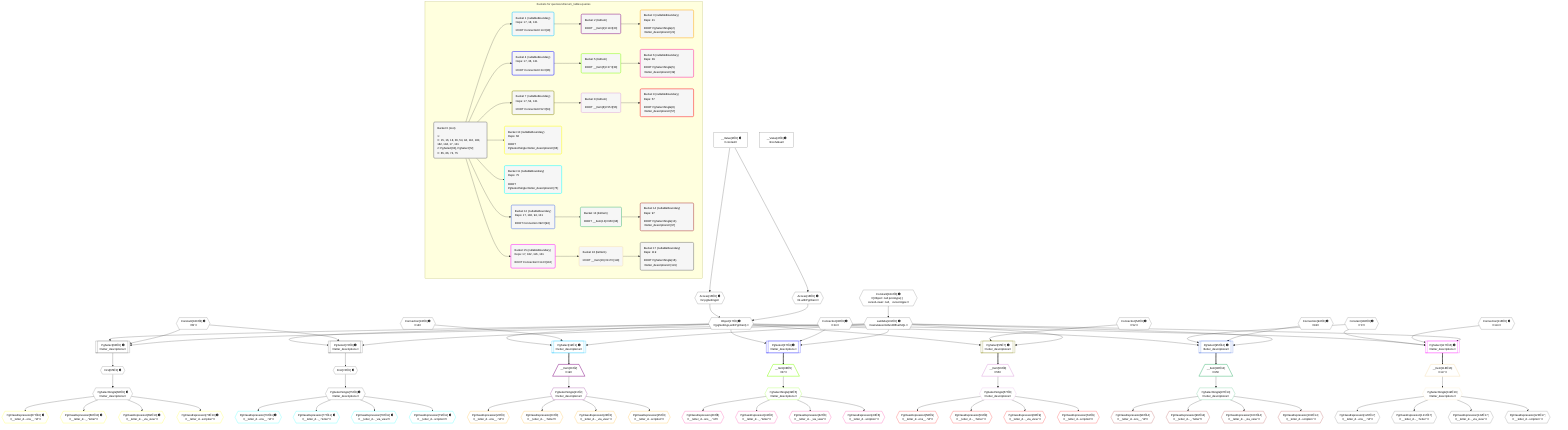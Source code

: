 %%{init: {'themeVariables': { 'fontSize': '12px'}}}%%
graph TD
    classDef path fill:#eee,stroke:#000,color:#000
    classDef plan fill:#fff,stroke-width:1px,color:#000
    classDef itemplan fill:#fff,stroke-width:2px,color:#000
    classDef unbatchedplan fill:#dff,stroke-width:1px,color:#000
    classDef sideeffectplan fill:#fcc,stroke-width:2px,color:#000
    classDef bucket fill:#f6f6f6,color:#000,stroke-width:2px,text-align:left


    %% plan dependencies
    PgSelect63[["PgSelect[63∈0] ➊<br />ᐸletter_descriptionsᐳ"]]:::plan
    Object17{{"Object[17∈0] ➊<br />ᐸ{pgSettings,withPgClient}ᐳ"}}:::plan
    Constant180{{"Constant[180∈0] ➊<br />ᐸ'B'ᐳ"}}:::plan
    Lambda131{{"Lambda[131∈0] ➊<br />ᐸcalculateLimitAndOffsetSQLᐳ"}}:::plan
    Object17 & Constant180 & Lambda131 --> PgSelect63
    PgSelect72[["PgSelect[72∈0] ➊<br />ᐸletter_descriptionsᐳ"]]:::plan
    Object17 & Constant180 & Lambda131 --> PgSelect72
    Access15{{"Access[15∈0] ➊<br />ᐸ2.pgSettingsᐳ"}}:::plan
    Access16{{"Access[16∈0] ➊<br />ᐸ2.withPgClientᐳ"}}:::plan
    Access15 & Access16 --> Object17
    __Value2["__Value[2∈0] ➊<br />ᐸcontextᐳ"]:::plan
    __Value2 --> Access15
    __Value2 --> Access16
    First65{{"First[65∈0] ➊"}}:::plan
    PgSelect63 --> First65
    PgSelectSingle66{{"PgSelectSingle[66∈0] ➊<br />ᐸletter_descriptionsᐳ"}}:::plan
    First65 --> PgSelectSingle66
    First74{{"First[74∈0] ➊"}}:::plan
    PgSelect72 --> First74
    PgSelectSingle75{{"PgSelectSingle[75∈0] ➊<br />ᐸletter_descriptionsᐳ"}}:::plan
    First74 --> PgSelectSingle75
    Constant184{{"Constant[184∈0] ➊<br />ᐸ[Object: null prototype] {   cursorLower: null,   cursorUppeᐳ"}}:::plan
    Constant184 --> Lambda131
    __Value4["__Value[4∈0] ➊<br />ᐸrootValueᐳ"]:::plan
    Connection18{{"Connection[18∈0] ➊<br />ᐸ14ᐳ"}}:::plan
    Connection36{{"Connection[36∈0] ➊<br />ᐸ34ᐳ"}}:::plan
    Connection54{{"Connection[54∈0] ➊<br />ᐸ52ᐳ"}}:::plan
    Connection94{{"Connection[94∈0] ➊<br />ᐸ92ᐳ"}}:::plan
    Connection116{{"Connection[116∈0] ➊<br />ᐸ114ᐳ"}}:::plan
    Constant182{{"Constant[182∈0] ➊<br />ᐸ'C'ᐳ"}}:::plan
    PgSelect19[["PgSelect[19∈1] ➊<br />ᐸletter_descriptionsᐳ"]]:::plan
    Object17 & Connection18 & Lambda131 --> PgSelect19
    __Item20[/"__Item[20∈2]<br />ᐸ19ᐳ"\]:::itemplan
    PgSelect19 ==> __Item20
    PgSelectSingle21{{"PgSelectSingle[21∈2]<br />ᐸletter_descriptionsᐳ"}}:::plan
    __Item20 --> PgSelectSingle21
    PgClassExpression22{{"PgClassExpression[22∈3]<br />ᐸ__letter_d...ons__.”id”ᐳ"}}:::plan
    PgSelectSingle21 --> PgClassExpression22
    PgClassExpression23{{"PgClassExpression[23∈3]<br />ᐸ__letter_d..._.”letter”ᐳ"}}:::plan
    PgSelectSingle21 --> PgClassExpression23
    PgClassExpression24{{"PgClassExpression[24∈3]<br />ᐸ__letter_d..._via_view”ᐳ"}}:::plan
    PgSelectSingle21 --> PgClassExpression24
    PgClassExpression25{{"PgClassExpression[25∈3]<br />ᐸ__letter_d...scription”ᐳ"}}:::plan
    PgSelectSingle21 --> PgClassExpression25
    PgSelect37[["PgSelect[37∈4] ➊<br />ᐸletter_descriptionsᐳ"]]:::plan
    Object17 & Connection36 & Lambda131 --> PgSelect37
    __Item38[/"__Item[38∈5]<br />ᐸ37ᐳ"\]:::itemplan
    PgSelect37 ==> __Item38
    PgSelectSingle39{{"PgSelectSingle[39∈5]<br />ᐸletter_descriptionsᐳ"}}:::plan
    __Item38 --> PgSelectSingle39
    PgClassExpression40{{"PgClassExpression[40∈6]<br />ᐸ__letter_d...ons__.”id”ᐳ"}}:::plan
    PgSelectSingle39 --> PgClassExpression40
    PgClassExpression41{{"PgClassExpression[41∈6]<br />ᐸ__letter_d..._.”letter”ᐳ"}}:::plan
    PgSelectSingle39 --> PgClassExpression41
    PgClassExpression42{{"PgClassExpression[42∈6]<br />ᐸ__letter_d..._via_view”ᐳ"}}:::plan
    PgSelectSingle39 --> PgClassExpression42
    PgClassExpression43{{"PgClassExpression[43∈6]<br />ᐸ__letter_d...scription”ᐳ"}}:::plan
    PgSelectSingle39 --> PgClassExpression43
    PgSelect55[["PgSelect[55∈7] ➊<br />ᐸletter_descriptionsᐳ"]]:::plan
    Object17 & Connection54 & Lambda131 --> PgSelect55
    __Item56[/"__Item[56∈8]<br />ᐸ55ᐳ"\]:::itemplan
    PgSelect55 ==> __Item56
    PgSelectSingle57{{"PgSelectSingle[57∈8]<br />ᐸletter_descriptionsᐳ"}}:::plan
    __Item56 --> PgSelectSingle57
    PgClassExpression58{{"PgClassExpression[58∈9]<br />ᐸ__letter_d...ons__.”id”ᐳ"}}:::plan
    PgSelectSingle57 --> PgClassExpression58
    PgClassExpression59{{"PgClassExpression[59∈9]<br />ᐸ__letter_d..._.”letter”ᐳ"}}:::plan
    PgSelectSingle57 --> PgClassExpression59
    PgClassExpression60{{"PgClassExpression[60∈9]<br />ᐸ__letter_d..._via_view”ᐳ"}}:::plan
    PgSelectSingle57 --> PgClassExpression60
    PgClassExpression61{{"PgClassExpression[61∈9]<br />ᐸ__letter_d...scription”ᐳ"}}:::plan
    PgSelectSingle57 --> PgClassExpression61
    PgClassExpression67{{"PgClassExpression[67∈10] ➊<br />ᐸ__letter_d...ons__.”id”ᐳ"}}:::plan
    PgSelectSingle66 --> PgClassExpression67
    PgClassExpression68{{"PgClassExpression[68∈10] ➊<br />ᐸ__letter_d..._.”letter”ᐳ"}}:::plan
    PgSelectSingle66 --> PgClassExpression68
    PgClassExpression69{{"PgClassExpression[69∈10] ➊<br />ᐸ__letter_d..._via_view”ᐳ"}}:::plan
    PgSelectSingle66 --> PgClassExpression69
    PgClassExpression70{{"PgClassExpression[70∈10] ➊<br />ᐸ__letter_d...scription”ᐳ"}}:::plan
    PgSelectSingle66 --> PgClassExpression70
    PgClassExpression76{{"PgClassExpression[76∈11] ➊<br />ᐸ__letter_d...ons__.”id”ᐳ"}}:::plan
    PgSelectSingle75 --> PgClassExpression76
    PgClassExpression77{{"PgClassExpression[77∈11] ➊<br />ᐸ__letter_d..._.”letter”ᐳ"}}:::plan
    PgSelectSingle75 --> PgClassExpression77
    PgClassExpression78{{"PgClassExpression[78∈11] ➊<br />ᐸ__letter_d..._via_view”ᐳ"}}:::plan
    PgSelectSingle75 --> PgClassExpression78
    PgClassExpression79{{"PgClassExpression[79∈11] ➊<br />ᐸ__letter_d...scription”ᐳ"}}:::plan
    PgSelectSingle75 --> PgClassExpression79
    PgSelect95[["PgSelect[95∈12] ➊<br />ᐸletter_descriptionsᐳ"]]:::plan
    Object17 & Constant182 & Connection94 & Lambda131 --> PgSelect95
    __Item96[/"__Item[96∈13]<br />ᐸ95ᐳ"\]:::itemplan
    PgSelect95 ==> __Item96
    PgSelectSingle97{{"PgSelectSingle[97∈13]<br />ᐸletter_descriptionsᐳ"}}:::plan
    __Item96 --> PgSelectSingle97
    PgClassExpression98{{"PgClassExpression[98∈14]<br />ᐸ__letter_d...ons__.”id”ᐳ"}}:::plan
    PgSelectSingle97 --> PgClassExpression98
    PgClassExpression99{{"PgClassExpression[99∈14]<br />ᐸ__letter_d..._.”letter”ᐳ"}}:::plan
    PgSelectSingle97 --> PgClassExpression99
    PgClassExpression100{{"PgClassExpression[100∈14]<br />ᐸ__letter_d..._via_view”ᐳ"}}:::plan
    PgSelectSingle97 --> PgClassExpression100
    PgClassExpression101{{"PgClassExpression[101∈14]<br />ᐸ__letter_d...scription”ᐳ"}}:::plan
    PgSelectSingle97 --> PgClassExpression101
    PgSelect117[["PgSelect[117∈15] ➊<br />ᐸletter_descriptionsᐳ"]]:::plan
    Object17 & Constant182 & Connection116 & Lambda131 --> PgSelect117
    __Item118[/"__Item[118∈16]<br />ᐸ117ᐳ"\]:::itemplan
    PgSelect117 ==> __Item118
    PgSelectSingle119{{"PgSelectSingle[119∈16]<br />ᐸletter_descriptionsᐳ"}}:::plan
    __Item118 --> PgSelectSingle119
    PgClassExpression120{{"PgClassExpression[120∈17]<br />ᐸ__letter_d...ons__.”id”ᐳ"}}:::plan
    PgSelectSingle119 --> PgClassExpression120
    PgClassExpression121{{"PgClassExpression[121∈17]<br />ᐸ__letter_d..._.”letter”ᐳ"}}:::plan
    PgSelectSingle119 --> PgClassExpression121
    PgClassExpression122{{"PgClassExpression[122∈17]<br />ᐸ__letter_d..._via_view”ᐳ"}}:::plan
    PgSelectSingle119 --> PgClassExpression122
    PgClassExpression123{{"PgClassExpression[123∈17]<br />ᐸ__letter_d...scription”ᐳ"}}:::plan
    PgSelectSingle119 --> PgClassExpression123

    %% define steps

    subgraph "Buckets for queries/v4/enum_tables.queries"
    Bucket0("Bucket 0 (root)<br /><br />1: <br />ᐳ: 15, 16, 18, 36, 54, 94, 116, 180, 182, 184, 17, 131<br />2: PgSelect[63], PgSelect[72]<br />ᐳ: 65, 66, 74, 75"):::bucket
    classDef bucket0 stroke:#696969
    class Bucket0,__Value2,__Value4,Access15,Access16,Object17,Connection18,Connection36,Connection54,PgSelect63,First65,PgSelectSingle66,PgSelect72,First74,PgSelectSingle75,Connection94,Connection116,Lambda131,Constant180,Constant182,Constant184 bucket0
    Bucket1("Bucket 1 (nullableBoundary)<br />Deps: 17, 18, 131<br /><br />ROOT Connectionᐸ14ᐳ[18]"):::bucket
    classDef bucket1 stroke:#00bfff
    class Bucket1,PgSelect19 bucket1
    Bucket2("Bucket 2 (listItem)<br /><br />ROOT __Item{2}ᐸ19ᐳ[20]"):::bucket
    classDef bucket2 stroke:#7f007f
    class Bucket2,__Item20,PgSelectSingle21 bucket2
    Bucket3("Bucket 3 (nullableBoundary)<br />Deps: 21<br /><br />ROOT PgSelectSingle{2}ᐸletter_descriptionsᐳ[21]"):::bucket
    classDef bucket3 stroke:#ffa500
    class Bucket3,PgClassExpression22,PgClassExpression23,PgClassExpression24,PgClassExpression25 bucket3
    Bucket4("Bucket 4 (nullableBoundary)<br />Deps: 17, 36, 131<br /><br />ROOT Connectionᐸ34ᐳ[36]"):::bucket
    classDef bucket4 stroke:#0000ff
    class Bucket4,PgSelect37 bucket4
    Bucket5("Bucket 5 (listItem)<br /><br />ROOT __Item{5}ᐸ37ᐳ[38]"):::bucket
    classDef bucket5 stroke:#7fff00
    class Bucket5,__Item38,PgSelectSingle39 bucket5
    Bucket6("Bucket 6 (nullableBoundary)<br />Deps: 39<br /><br />ROOT PgSelectSingle{5}ᐸletter_descriptionsᐳ[39]"):::bucket
    classDef bucket6 stroke:#ff1493
    class Bucket6,PgClassExpression40,PgClassExpression41,PgClassExpression42,PgClassExpression43 bucket6
    Bucket7("Bucket 7 (nullableBoundary)<br />Deps: 17, 54, 131<br /><br />ROOT Connectionᐸ52ᐳ[54]"):::bucket
    classDef bucket7 stroke:#808000
    class Bucket7,PgSelect55 bucket7
    Bucket8("Bucket 8 (listItem)<br /><br />ROOT __Item{8}ᐸ55ᐳ[56]"):::bucket
    classDef bucket8 stroke:#dda0dd
    class Bucket8,__Item56,PgSelectSingle57 bucket8
    Bucket9("Bucket 9 (nullableBoundary)<br />Deps: 57<br /><br />ROOT PgSelectSingle{8}ᐸletter_descriptionsᐳ[57]"):::bucket
    classDef bucket9 stroke:#ff0000
    class Bucket9,PgClassExpression58,PgClassExpression59,PgClassExpression60,PgClassExpression61 bucket9
    Bucket10("Bucket 10 (nullableBoundary)<br />Deps: 66<br /><br />ROOT PgSelectSingleᐸletter_descriptionsᐳ[66]"):::bucket
    classDef bucket10 stroke:#ffff00
    class Bucket10,PgClassExpression67,PgClassExpression68,PgClassExpression69,PgClassExpression70 bucket10
    Bucket11("Bucket 11 (nullableBoundary)<br />Deps: 75<br /><br />ROOT PgSelectSingleᐸletter_descriptionsᐳ[75]"):::bucket
    classDef bucket11 stroke:#00ffff
    class Bucket11,PgClassExpression76,PgClassExpression77,PgClassExpression78,PgClassExpression79 bucket11
    Bucket12("Bucket 12 (nullableBoundary)<br />Deps: 17, 182, 94, 131<br /><br />ROOT Connectionᐸ92ᐳ[94]"):::bucket
    classDef bucket12 stroke:#4169e1
    class Bucket12,PgSelect95 bucket12
    Bucket13("Bucket 13 (listItem)<br /><br />ROOT __Item{13}ᐸ95ᐳ[96]"):::bucket
    classDef bucket13 stroke:#3cb371
    class Bucket13,__Item96,PgSelectSingle97 bucket13
    Bucket14("Bucket 14 (nullableBoundary)<br />Deps: 97<br /><br />ROOT PgSelectSingle{13}ᐸletter_descriptionsᐳ[97]"):::bucket
    classDef bucket14 stroke:#a52a2a
    class Bucket14,PgClassExpression98,PgClassExpression99,PgClassExpression100,PgClassExpression101 bucket14
    Bucket15("Bucket 15 (nullableBoundary)<br />Deps: 17, 182, 116, 131<br /><br />ROOT Connectionᐸ114ᐳ[116]"):::bucket
    classDef bucket15 stroke:#ff00ff
    class Bucket15,PgSelect117 bucket15
    Bucket16("Bucket 16 (listItem)<br /><br />ROOT __Item{16}ᐸ117ᐳ[118]"):::bucket
    classDef bucket16 stroke:#f5deb3
    class Bucket16,__Item118,PgSelectSingle119 bucket16
    Bucket17("Bucket 17 (nullableBoundary)<br />Deps: 119<br /><br />ROOT PgSelectSingle{16}ᐸletter_descriptionsᐳ[119]"):::bucket
    classDef bucket17 stroke:#696969
    class Bucket17,PgClassExpression120,PgClassExpression121,PgClassExpression122,PgClassExpression123 bucket17
    Bucket0 --> Bucket1 & Bucket4 & Bucket7 & Bucket10 & Bucket11 & Bucket12 & Bucket15
    Bucket1 --> Bucket2
    Bucket2 --> Bucket3
    Bucket4 --> Bucket5
    Bucket5 --> Bucket6
    Bucket7 --> Bucket8
    Bucket8 --> Bucket9
    Bucket12 --> Bucket13
    Bucket13 --> Bucket14
    Bucket15 --> Bucket16
    Bucket16 --> Bucket17
    end